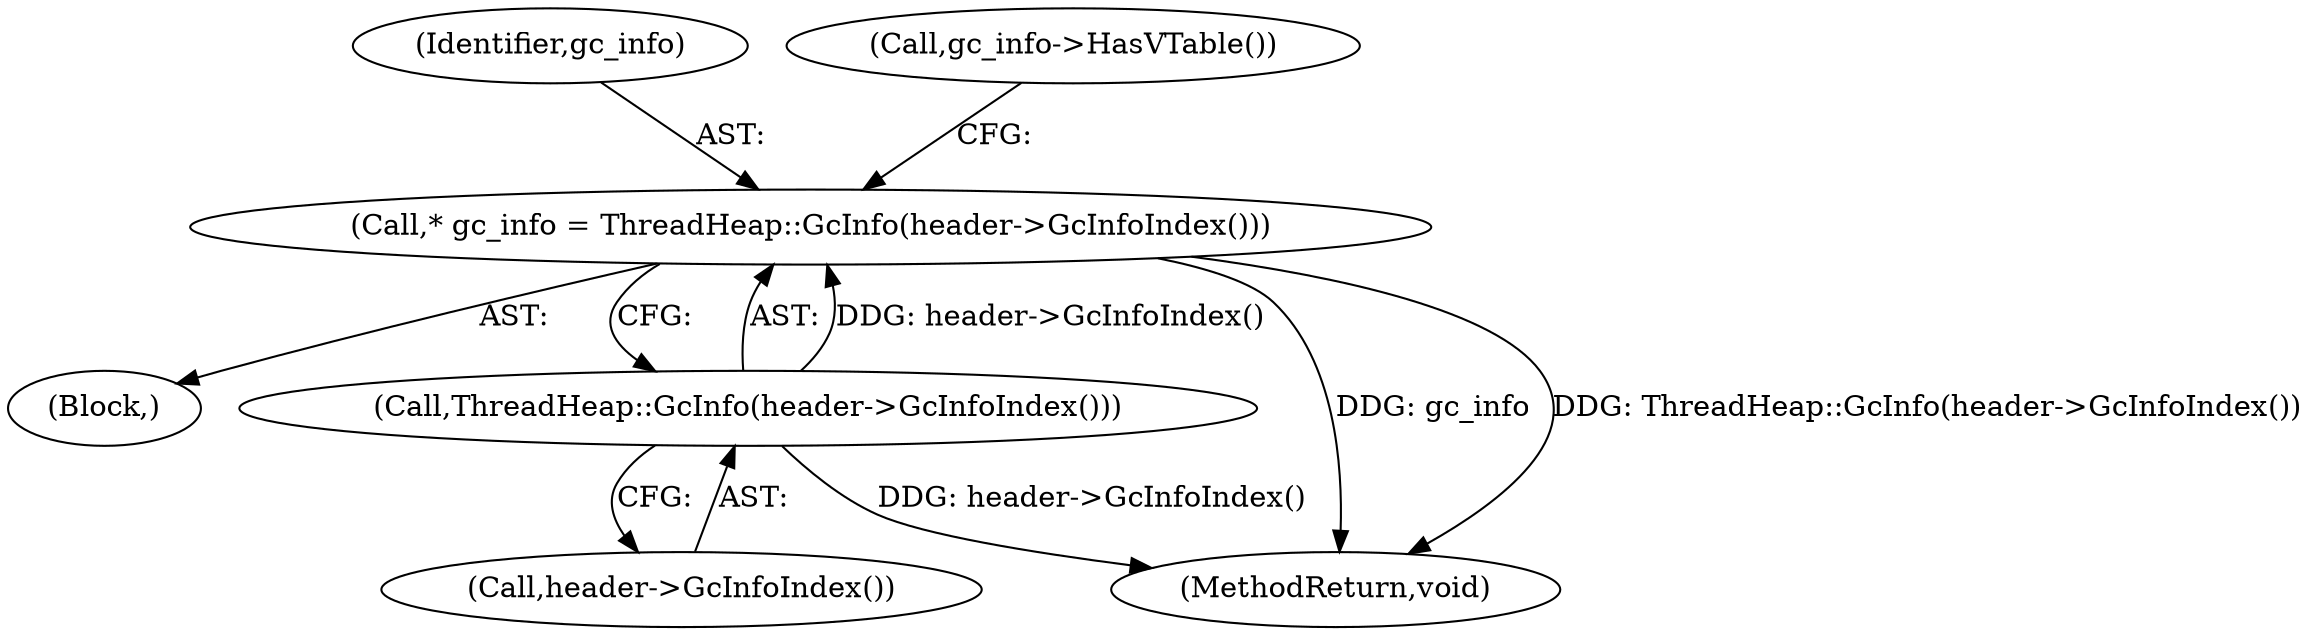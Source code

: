 digraph "1_Chrome_20b65d00ca3d8696430e22efad7485366f8c3a21_6@API" {
"1000104" [label="(Call,* gc_info = ThreadHeap::GcInfo(header->GcInfoIndex()))"];
"1000106" [label="(Call,ThreadHeap::GcInfo(header->GcInfoIndex()))"];
"1000102" [label="(Block,)"];
"1000107" [label="(Call,header->GcInfoIndex())"];
"1000128" [label="(MethodReturn,void)"];
"1000106" [label="(Call,ThreadHeap::GcInfo(header->GcInfoIndex()))"];
"1000105" [label="(Identifier,gc_info)"];
"1000110" [label="(Call,gc_info->HasVTable())"];
"1000104" [label="(Call,* gc_info = ThreadHeap::GcInfo(header->GcInfoIndex()))"];
"1000104" -> "1000102"  [label="AST: "];
"1000104" -> "1000106"  [label="CFG: "];
"1000105" -> "1000104"  [label="AST: "];
"1000106" -> "1000104"  [label="AST: "];
"1000110" -> "1000104"  [label="CFG: "];
"1000104" -> "1000128"  [label="DDG: gc_info"];
"1000104" -> "1000128"  [label="DDG: ThreadHeap::GcInfo(header->GcInfoIndex())"];
"1000106" -> "1000104"  [label="DDG: header->GcInfoIndex()"];
"1000106" -> "1000107"  [label="CFG: "];
"1000107" -> "1000106"  [label="AST: "];
"1000106" -> "1000128"  [label="DDG: header->GcInfoIndex()"];
}
